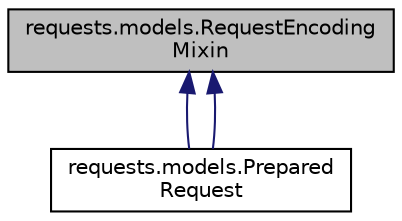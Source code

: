 digraph "requests.models.RequestEncodingMixin"
{
 // LATEX_PDF_SIZE
  edge [fontname="Helvetica",fontsize="10",labelfontname="Helvetica",labelfontsize="10"];
  node [fontname="Helvetica",fontsize="10",shape=record];
  Node1 [label="requests.models.RequestEncoding\lMixin",height=0.2,width=0.4,color="black", fillcolor="grey75", style="filled", fontcolor="black",tooltip=" "];
  Node1 -> Node2 [dir="back",color="midnightblue",fontsize="10",style="solid",fontname="Helvetica"];
  Node2 [label="requests.models.Prepared\lRequest",height=0.2,width=0.4,color="black", fillcolor="white", style="filled",URL="$classrequests_1_1models_1_1PreparedRequest.html",tooltip=" "];
  Node1 -> Node2 [dir="back",color="midnightblue",fontsize="10",style="solid",fontname="Helvetica"];
}
